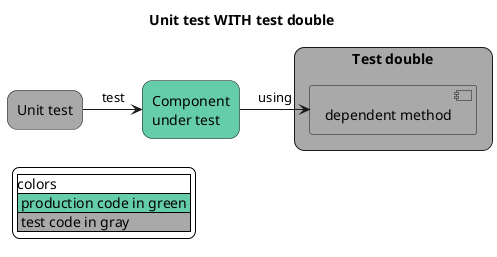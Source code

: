 
@startuml
skinparam backgroundColor White

title
  Unit test WITH test double
end title

skinparam rectangle {
    roundCorner 20
}

rectangle "Unit test" as UnitTest #DarkGrey

rectangle "Component\nunder test" as cut #MediumAquaMarine

rectangle "Test double" as TestDoubleDependency #DarkGrey {
  component "dependent method" as TestDoubleDependencyMethod #DarkGrey
}

UnitTest -> cut: test
cut -> TestDoubleDependencyMethod: using

legend left
|colors|
|<#MediumAquaMarine> production code in green |
|<#DarkGrey> test code in gray |
endlegend

@enduml